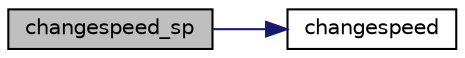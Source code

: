 digraph "changespeed_sp"
{
 // LATEX_PDF_SIZE
  edge [fontname="Helvetica",fontsize="10",labelfontname="Helvetica",labelfontsize="10"];
  node [fontname="Helvetica",fontsize="10",shape=record];
  rankdir="LR";
  Node1 [label="changespeed_sp",height=0.2,width=0.4,color="black", fillcolor="grey75", style="filled", fontcolor="black",tooltip="muda o speed do elemento passado como argumento."];
  Node1 -> Node2 [color="midnightblue",fontsize="10",style="solid",fontname="Helvetica"];
  Node2 [label="changespeed",height=0.2,width=0.4,color="black", fillcolor="white", style="filled",URL="$group__sprite.html#ga5a83b34ae98ef515cb24b965c436cbc3",tooltip=" "];
}
